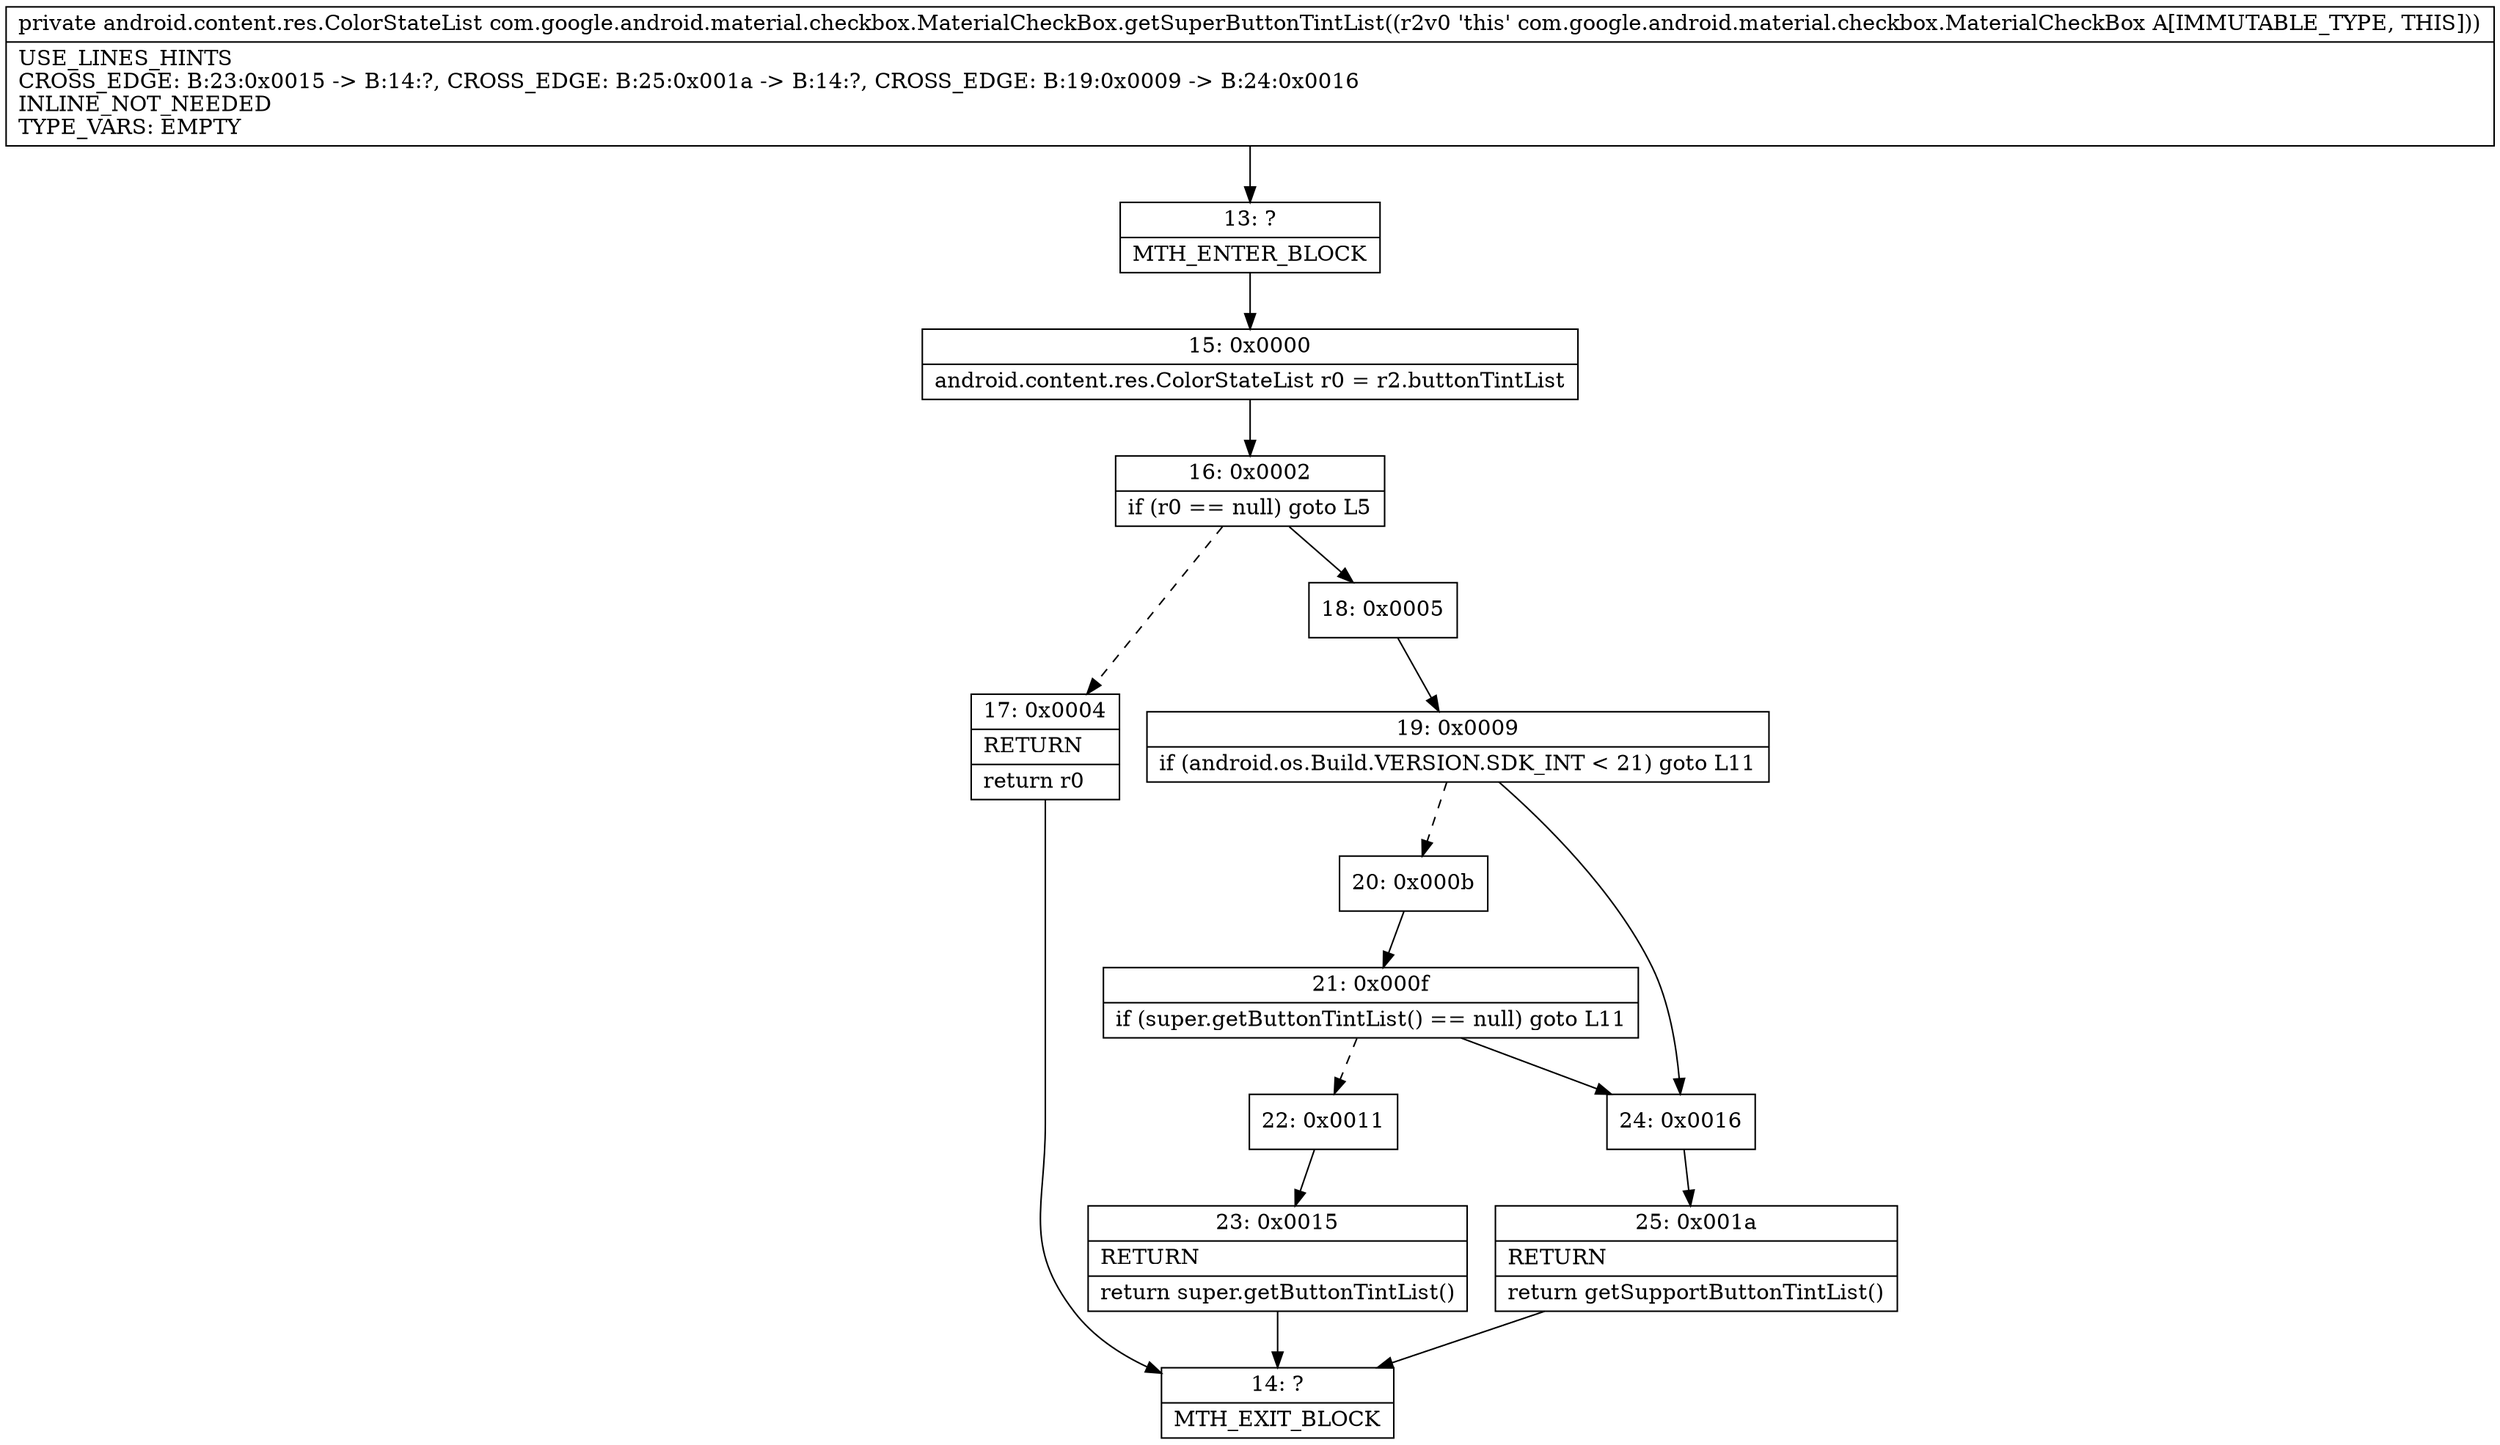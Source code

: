 digraph "CFG forcom.google.android.material.checkbox.MaterialCheckBox.getSuperButtonTintList()Landroid\/content\/res\/ColorStateList;" {
Node_13 [shape=record,label="{13\:\ ?|MTH_ENTER_BLOCK\l}"];
Node_15 [shape=record,label="{15\:\ 0x0000|android.content.res.ColorStateList r0 = r2.buttonTintList\l}"];
Node_16 [shape=record,label="{16\:\ 0x0002|if (r0 == null) goto L5\l}"];
Node_17 [shape=record,label="{17\:\ 0x0004|RETURN\l|return r0\l}"];
Node_14 [shape=record,label="{14\:\ ?|MTH_EXIT_BLOCK\l}"];
Node_18 [shape=record,label="{18\:\ 0x0005}"];
Node_19 [shape=record,label="{19\:\ 0x0009|if (android.os.Build.VERSION.SDK_INT \< 21) goto L11\l}"];
Node_20 [shape=record,label="{20\:\ 0x000b}"];
Node_21 [shape=record,label="{21\:\ 0x000f|if (super.getButtonTintList() == null) goto L11\l}"];
Node_22 [shape=record,label="{22\:\ 0x0011}"];
Node_23 [shape=record,label="{23\:\ 0x0015|RETURN\l|return super.getButtonTintList()\l}"];
Node_24 [shape=record,label="{24\:\ 0x0016}"];
Node_25 [shape=record,label="{25\:\ 0x001a|RETURN\l|return getSupportButtonTintList()\l}"];
MethodNode[shape=record,label="{private android.content.res.ColorStateList com.google.android.material.checkbox.MaterialCheckBox.getSuperButtonTintList((r2v0 'this' com.google.android.material.checkbox.MaterialCheckBox A[IMMUTABLE_TYPE, THIS]))  | USE_LINES_HINTS\lCROSS_EDGE: B:23:0x0015 \-\> B:14:?, CROSS_EDGE: B:25:0x001a \-\> B:14:?, CROSS_EDGE: B:19:0x0009 \-\> B:24:0x0016\lINLINE_NOT_NEEDED\lTYPE_VARS: EMPTY\l}"];
MethodNode -> Node_13;Node_13 -> Node_15;
Node_15 -> Node_16;
Node_16 -> Node_17[style=dashed];
Node_16 -> Node_18;
Node_17 -> Node_14;
Node_18 -> Node_19;
Node_19 -> Node_20[style=dashed];
Node_19 -> Node_24;
Node_20 -> Node_21;
Node_21 -> Node_22[style=dashed];
Node_21 -> Node_24;
Node_22 -> Node_23;
Node_23 -> Node_14;
Node_24 -> Node_25;
Node_25 -> Node_14;
}

